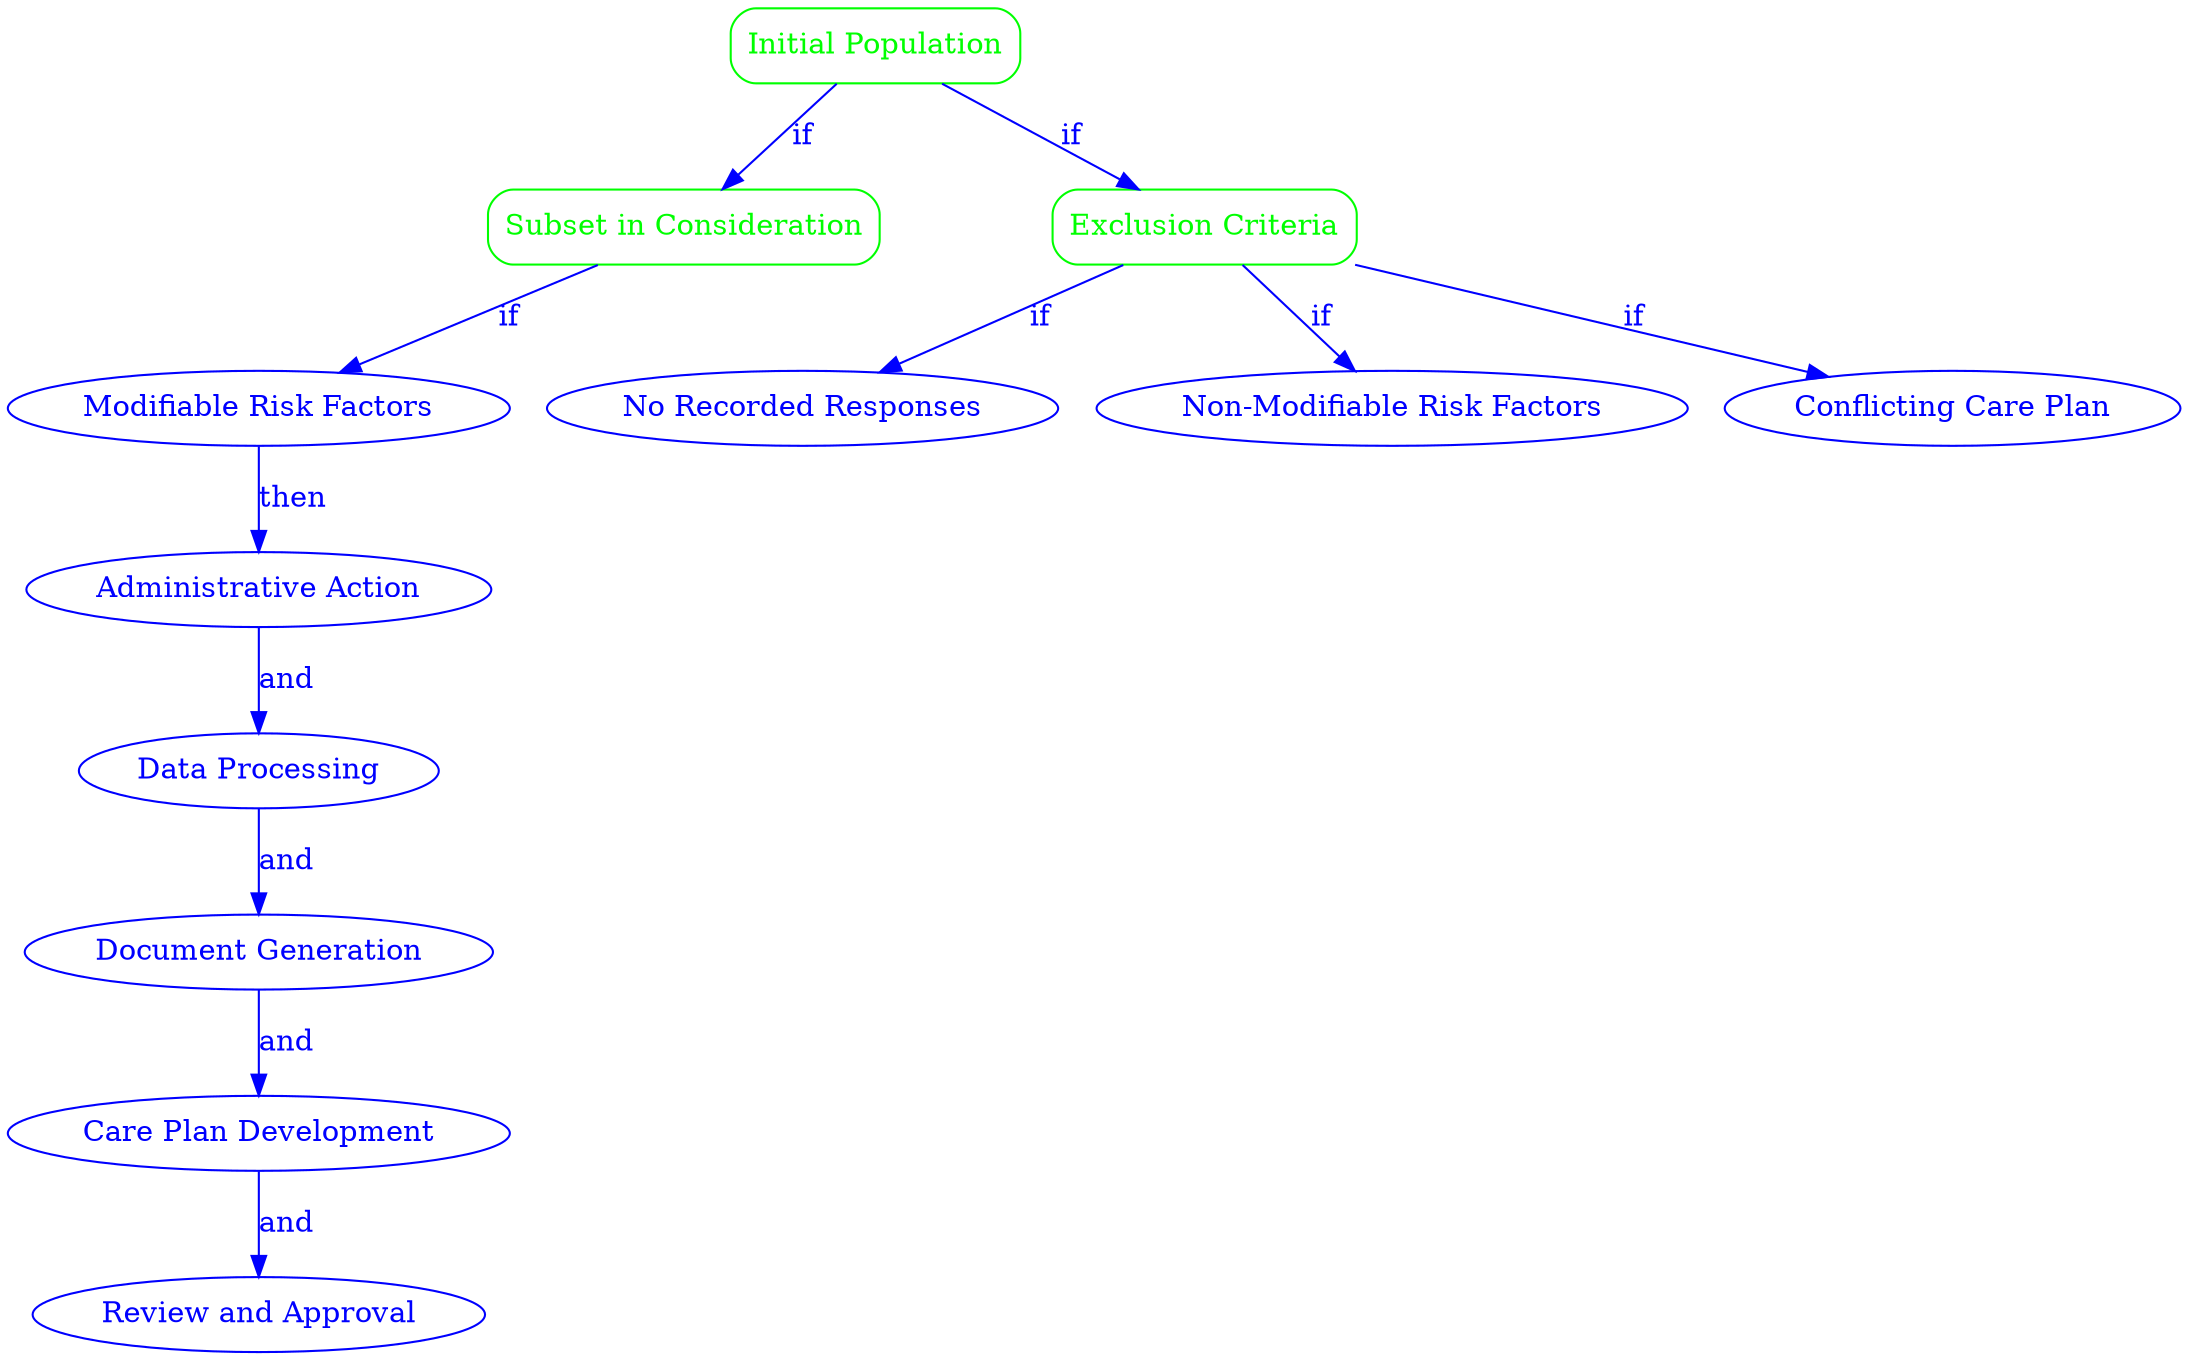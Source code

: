 digraph {
    rankdir=TB;

    // Population Nodes
    InitialPopulation [label="Initial Population", shape=box, style=rounded, color=green, fontcolor=green, comment="All patients within the healthcare system who have undergone cognitive assessments and have recorded responses in their medical notes."];
    SubsetConsideration [label="Subset in Consideration", shape=box, style=rounded, color=green, fontcolor=green, comment="Patients identified with modifiable risk factors for cognitive decline based on structured assessments and questionnaire responses."];
    ExclusionCriteria [label="Exclusion Criteria", shape=box, style=rounded, color=green, fontcolor=green, comment="Patients who do not have any recorded responses in the 'Structured Assessment' or 'Questionnaire' sections of their medical notes, have non-modifiable risk factors, or are enrolled in conflicting care plans or studies."];

    // Criterion Nodes
    ModifiableRiskFactors [label="Modifiable Risk Factors", shape=ellipse, color=blue, fontcolor=blue, comment="Patients identified with modifiable risk factors for cognitive decline based on structured assessments and questionnaire responses."];
    NoRecordedResponses [label="No Recorded Responses", shape=ellipse, color=blue, fontcolor=blue, comment="Patients who do not have any recorded responses in the 'Structured Assessment' or 'Questionnaire' sections of their medical notes."];
    NonModifiableRiskFactors [label="Non-Modifiable Risk Factors", shape=ellipse, color=blue, fontcolor=blue, comment="Patients with non-modifiable risk factors for cognitive decline, such as genetic predispositions or irreversible neurological conditions."];
    ConflictingCarePlan [label="Conflicting Care Plan", shape=ellipse, color=blue, fontcolor=blue, comment="Patients who are currently enrolled in a different cognitive care plan or research study that conflicts with the protocol."];

    // Actions Required Nodes
    AdminAction [label="Administrative Action", shape=ellipse, color=blue, fontcolor=blue, comment="Implement a user interface feature: a button at the patient level in the top menu of the electronic health record (EHR) system."];
    DataProcessing [label="Data Processing", shape=ellipse, color=blue, fontcolor=blue, comment="Process the 'Structured Assessment' and 'Questionnaire' responses recorded in the patient's notes."];
    DocumentGeneration [label="Document Generation", shape=ellipse, color=blue, fontcolor=blue, comment="Generate a new external document in rich text format (RTF) that is presented in an editable format in a new window or tab."];
    CarePlanDevelopment [label="Care Plan Development", shape=ellipse, color=blue, fontcolor=blue, comment="Develop a care plan with sections for structured assessment responses, API call to 'Claude-3.5-sonnet', and placeholders for activities, lifestyle modifications, and next appointment date."];
    ReviewApproval [label="Review and Approval", shape=ellipse, color=blue, fontcolor=blue, comment="Ensure the generated care plan is reviewed by a healthcare professional for accuracy and relevance."];

    // Edges
    InitialPopulation -> SubsetConsideration [label="if", color=blue, fontcolor=blue];
    SubsetConsideration -> ModifiableRiskFactors [label="if", color=blue, fontcolor=blue];
    ModifiableRiskFactors -> AdminAction [label="then", color=blue, fontcolor=blue];
    AdminAction -> DataProcessing [label="and", color=blue, fontcolor=blue];
    DataProcessing -> DocumentGeneration [label="and", color=blue, fontcolor=blue];
    DocumentGeneration -> CarePlanDevelopment [label="and", color=blue, fontcolor=blue];
    CarePlanDevelopment -> ReviewApproval [label="and", color=blue, fontcolor=blue];

    InitialPopulation -> ExclusionCriteria [label="if", color=blue, fontcolor=blue];
    ExclusionCriteria -> NoRecordedResponses [label="if", color=blue, fontcolor=blue];
    ExclusionCriteria -> NonModifiableRiskFactors [label="if", color=blue, fontcolor=blue];
    ExclusionCriteria -> ConflictingCarePlan [label="if", color=blue, fontcolor=blue];
}